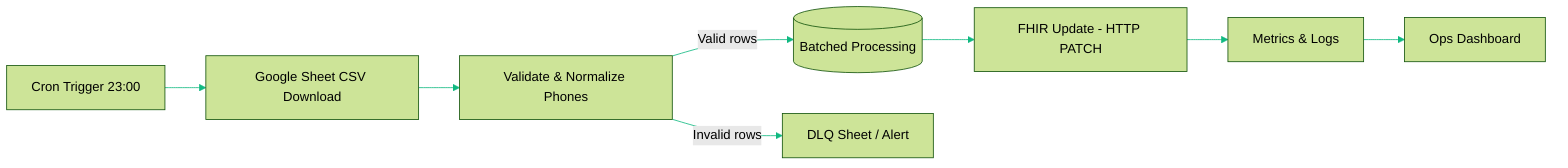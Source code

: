 %%{init: {'theme': 'forest', 'logLevel': 'fatal', 'themeVariables': { 'primaryColor': '#1f2937', 'primaryBorderColor': '#10b981', 'primaryTextColor': '#ecfeff', 'lineColor': '#10b981', 'background': '#0b1120', 'tertiaryColor': '#111827'}}}%%
flowchart LR
    Cron[Cron Trigger 23:00] --> Ingestion[Google Sheet CSV Download]
    Ingestion --> Normalize[Validate & Normalize Phones]
    Normalize -->|Valid rows| Queue[(Batched Processing)]
    Normalize -->|Invalid rows| DLQ[DLQ Sheet / Alert]
    Queue --> FHIR[FHIR Update - HTTP PATCH]
    FHIR --> Logs[Metrics & Logs]
    Logs --> Dashboard[Ops Dashboard]